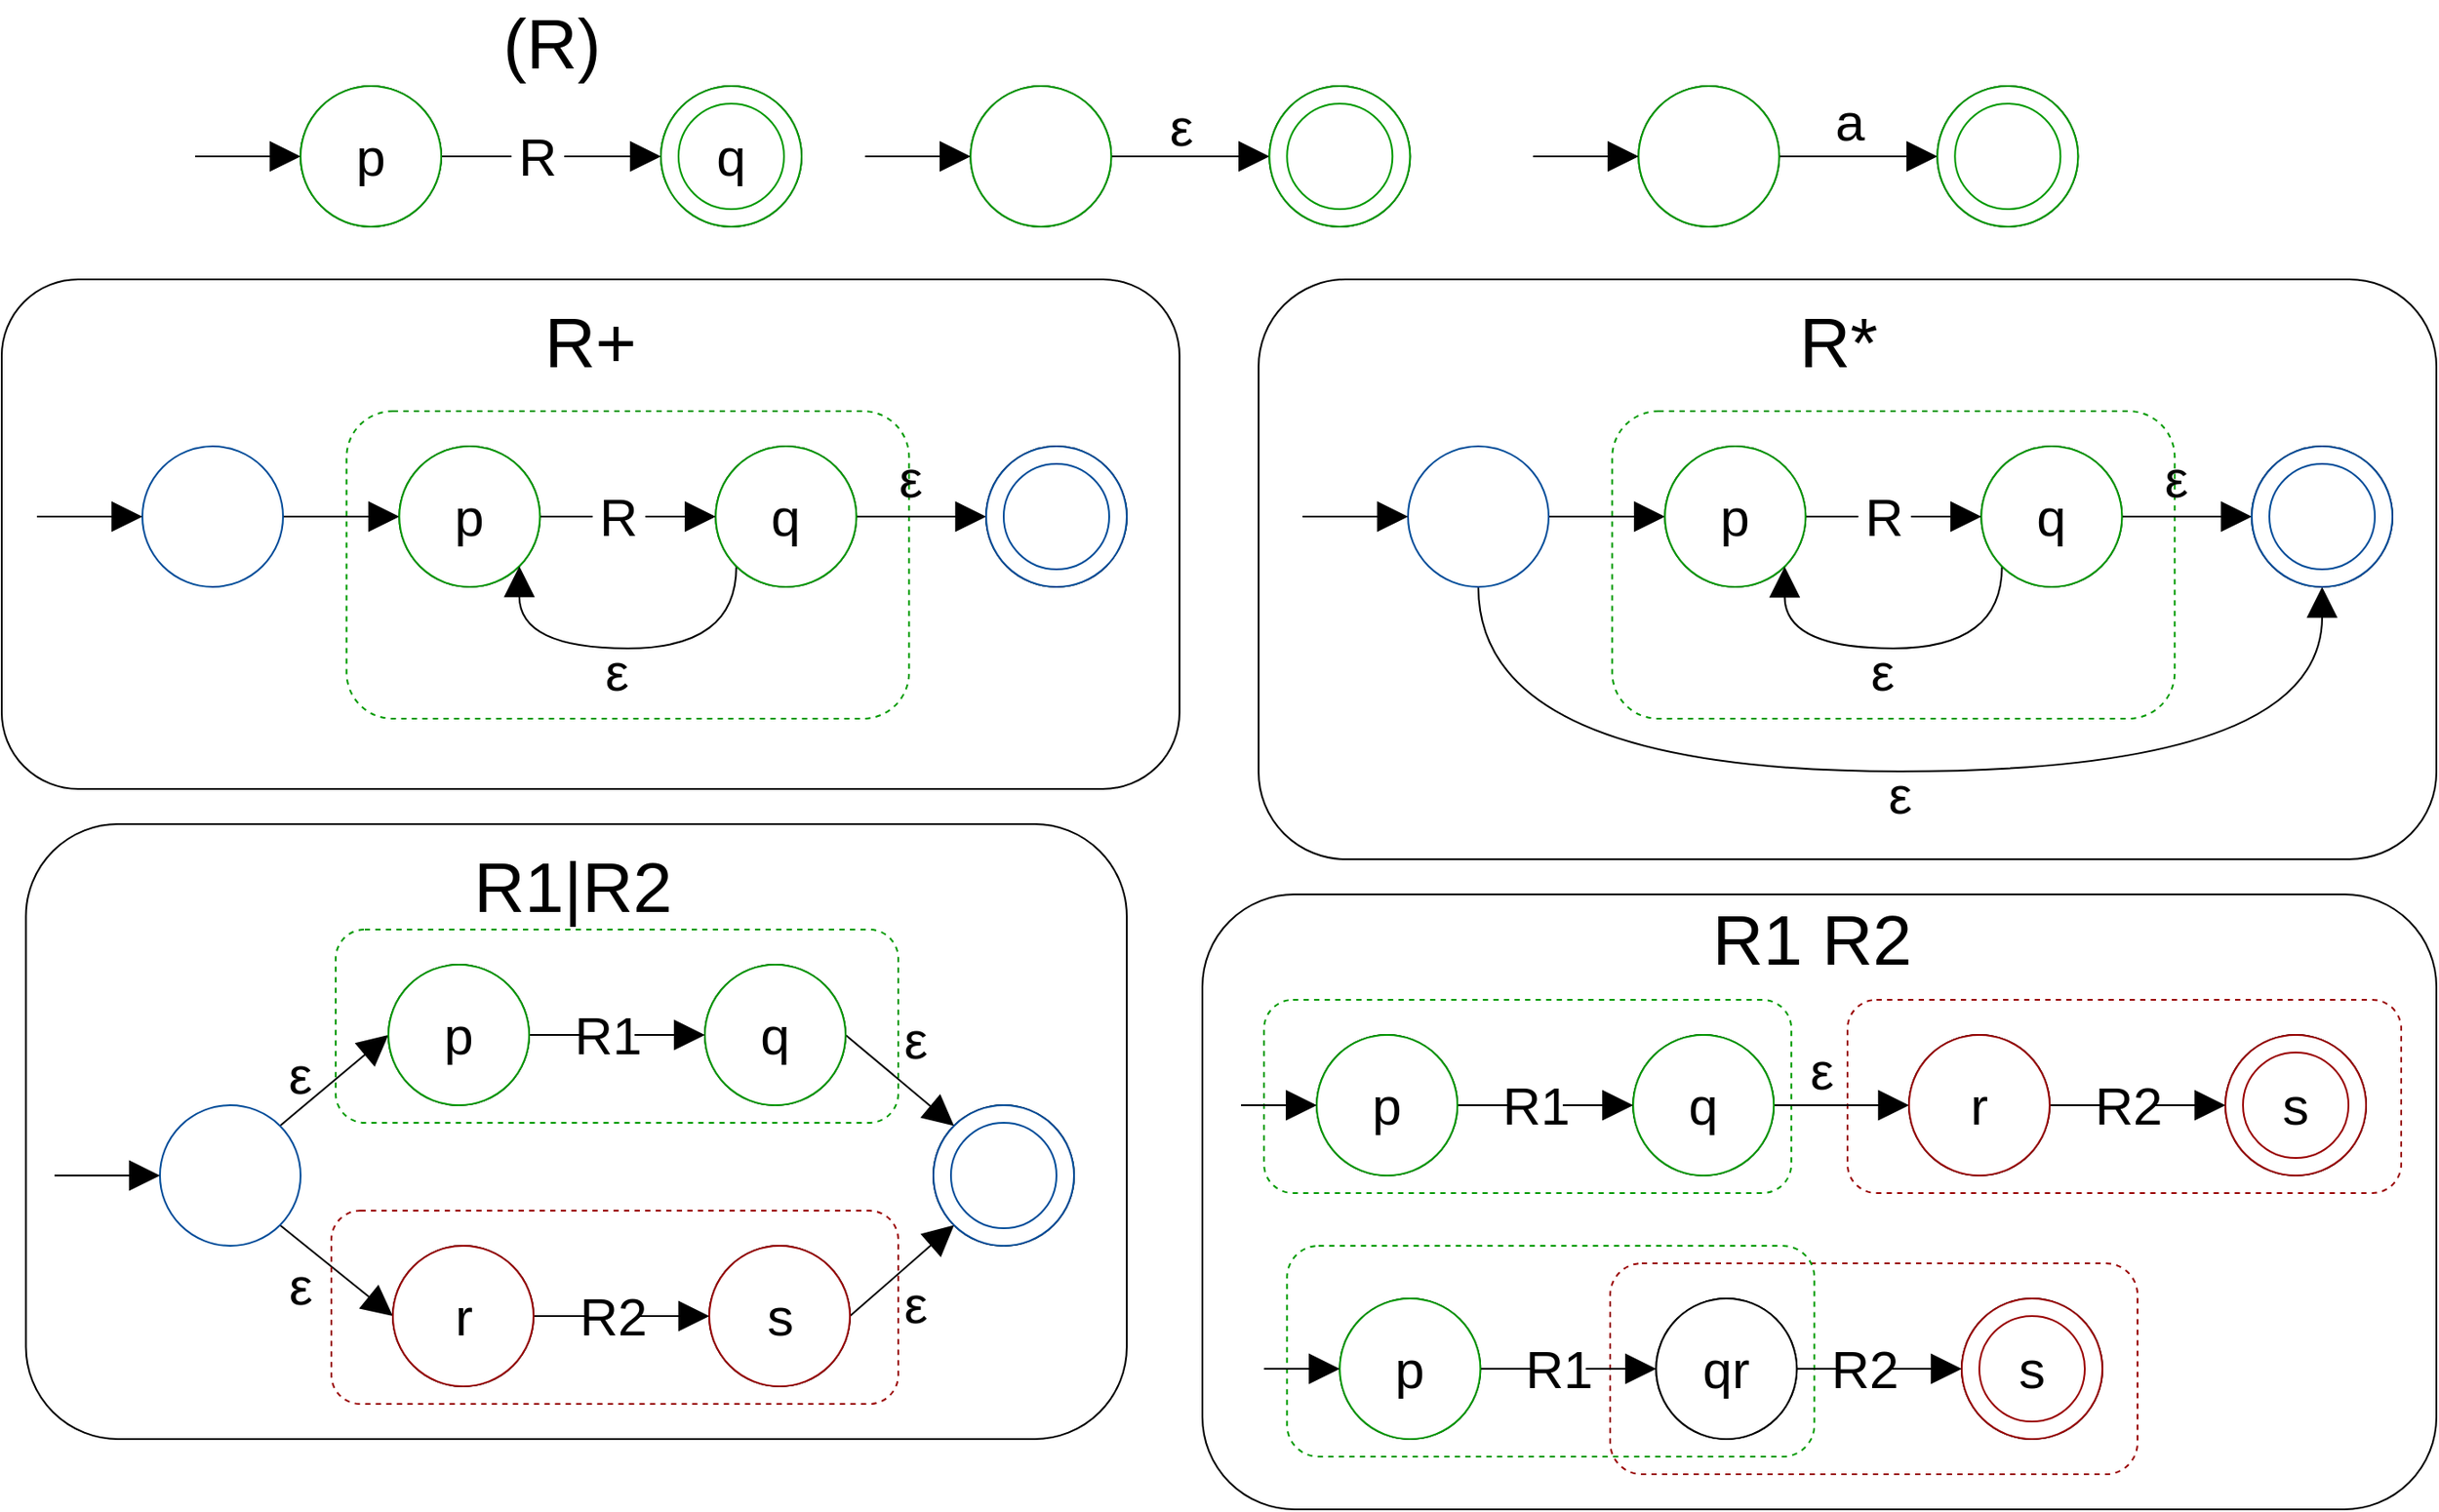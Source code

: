 <mxfile>
    <diagram id="2CCk5WjFBmDd6t9YELO-" name="Page-1">
        <mxGraphModel dx="1806" dy="2021" grid="1" gridSize="10" guides="1" tooltips="1" connect="1" arrows="1" fold="1" page="1" pageScale="1" pageWidth="850" pageHeight="1100" math="0" shadow="0">
            <root>
                <mxCell id="0"/>
                <mxCell id="1" parent="0"/>
                <mxCell id="209" value="" style="rounded=1;whiteSpace=wrap;html=1;fontSize=40;fontColor=default;strokeColor=#000000;fillColor=none;" vertex="1" parent="1">
                    <mxGeometry x="713.03" y="530" width="701.97" height="350" as="geometry"/>
                </mxCell>
                <mxCell id="208" value="" style="rounded=1;whiteSpace=wrap;html=1;fontSize=40;fontColor=default;strokeColor=#000000;fillColor=none;" vertex="1" parent="1">
                    <mxGeometry x="43.75" y="490" width="626.25" height="350" as="geometry"/>
                </mxCell>
                <mxCell id="207" value="" style="rounded=1;whiteSpace=wrap;html=1;fontSize=40;fontColor=default;strokeColor=#000000;fillColor=none;" vertex="1" parent="1">
                    <mxGeometry x="745" y="180" width="670" height="330" as="geometry"/>
                </mxCell>
                <mxCell id="206" value="" style="rounded=1;whiteSpace=wrap;html=1;fontSize=40;fontColor=default;strokeColor=#000000;fillColor=none;" vertex="1" parent="1">
                    <mxGeometry x="30" y="180" width="670" height="290" as="geometry"/>
                </mxCell>
                <mxCell id="116" value="" style="rounded=1;whiteSpace=wrap;html=1;fontSize=30;fontColor=default;fillColor=none;dashed=1;strokeColor=#009900;" vertex="1" parent="1">
                    <mxGeometry x="220" y="550" width="320" height="110" as="geometry"/>
                </mxCell>
                <mxCell id="81" value="" style="rounded=1;whiteSpace=wrap;html=1;fontSize=30;fontColor=default;fillColor=none;dashed=1;strokeColor=#990000;" vertex="1" parent="1">
                    <mxGeometry x="1080" y="590" width="315" height="110" as="geometry"/>
                </mxCell>
                <mxCell id="71" value="" style="rounded=1;whiteSpace=wrap;html=1;fontSize=30;fontColor=default;fillColor=none;dashed=1;strokeColor=#009900;" vertex="1" parent="1">
                    <mxGeometry x="748.08" y="590" width="300" height="110" as="geometry"/>
                </mxCell>
                <mxCell id="2" value="1" style="ellipse;whiteSpace=wrap;html=1;aspect=fixed;fontSize=30;" vertex="1" parent="1">
                    <mxGeometry x="961.16" y="70" width="80" height="80" as="geometry"/>
                </mxCell>
                <mxCell id="3" value="2" style="ellipse;whiteSpace=wrap;html=1;aspect=fixed;fontSize=30;" vertex="1" parent="1">
                    <mxGeometry x="1131.16" y="70" width="80" height="80" as="geometry"/>
                </mxCell>
                <mxCell id="4" value="2" style="ellipse;whiteSpace=wrap;html=1;aspect=fixed;fontSize=30;" vertex="1" parent="1">
                    <mxGeometry x="1141.16" y="80" width="60" height="60" as="geometry"/>
                </mxCell>
                <mxCell id="9" value="a" style="edgeStyle=none;html=1;exitX=1;exitY=0.5;exitDx=0;exitDy=0;entryX=0;entryY=0.5;entryDx=0;entryDy=0;endSize=15;endArrow=block;endFill=1;fontSize=30;" edge="1" parent="1" source="6" target="7">
                    <mxGeometry x="-0.111" y="20" relative="1" as="geometry">
                        <mxPoint as="offset"/>
                    </mxGeometry>
                </mxCell>
                <mxCell id="6" value="" style="ellipse;whiteSpace=wrap;html=1;aspect=fixed;fontSize=30;strokeColor=#009900;" vertex="1" parent="1">
                    <mxGeometry x="961.16" y="70" width="80" height="80" as="geometry"/>
                </mxCell>
                <mxCell id="7" value="2" style="ellipse;whiteSpace=wrap;html=1;aspect=fixed;fontSize=30;strokeColor=#009900;" vertex="1" parent="1">
                    <mxGeometry x="1131.16" y="70" width="80" height="80" as="geometry"/>
                </mxCell>
                <mxCell id="8" value="" style="ellipse;whiteSpace=wrap;html=1;aspect=fixed;fontSize=30;strokeColor=#009900;" vertex="1" parent="1">
                    <mxGeometry x="1141.16" y="80" width="60" height="60" as="geometry"/>
                </mxCell>
                <mxCell id="10" style="edgeStyle=none;html=1;entryX=0;entryY=0.5;entryDx=0;entryDy=0;endSize=15;endArrow=block;endFill=1;" edge="1" parent="1" target="6">
                    <mxGeometry relative="1" as="geometry">
                        <mxPoint x="901.16" y="110" as="sourcePoint"/>
                        <mxPoint x="941.16" y="109.71" as="targetPoint"/>
                    </mxGeometry>
                </mxCell>
                <mxCell id="20" value="1" style="ellipse;whiteSpace=wrap;html=1;aspect=fixed;fontSize=30;" vertex="1" parent="1">
                    <mxGeometry x="581.16" y="70" width="80" height="80" as="geometry"/>
                </mxCell>
                <mxCell id="21" value="2" style="ellipse;whiteSpace=wrap;html=1;aspect=fixed;fontSize=30;" vertex="1" parent="1">
                    <mxGeometry x="751.16" y="70" width="80" height="80" as="geometry"/>
                </mxCell>
                <mxCell id="22" value="2" style="ellipse;whiteSpace=wrap;html=1;aspect=fixed;fontSize=30;" vertex="1" parent="1">
                    <mxGeometry x="761.16" y="80" width="60" height="60" as="geometry"/>
                </mxCell>
                <mxCell id="23" value="ε" style="edgeStyle=none;exitX=1;exitY=0.5;exitDx=0;exitDy=0;entryX=0;entryY=0.5;entryDx=0;entryDy=0;endSize=15;endArrow=block;endFill=1;fontSize=30;labelBackgroundColor=none;fontColor=default;strokeColor=default;" edge="1" parent="1" source="24" target="25">
                    <mxGeometry x="-0.111" y="20" relative="1" as="geometry">
                        <mxPoint as="offset"/>
                    </mxGeometry>
                </mxCell>
                <mxCell id="24" value="" style="ellipse;whiteSpace=wrap;html=1;aspect=fixed;fontSize=30;strokeColor=#009900;" vertex="1" parent="1">
                    <mxGeometry x="581.16" y="70" width="80" height="80" as="geometry"/>
                </mxCell>
                <mxCell id="25" value="2" style="ellipse;whiteSpace=wrap;html=1;aspect=fixed;fontSize=30;strokeColor=#009900;" vertex="1" parent="1">
                    <mxGeometry x="751.16" y="70" width="80" height="80" as="geometry"/>
                </mxCell>
                <mxCell id="26" value="" style="ellipse;whiteSpace=wrap;html=1;aspect=fixed;fontSize=30;strokeColor=#009900;" vertex="1" parent="1">
                    <mxGeometry x="761.16" y="80" width="60" height="60" as="geometry"/>
                </mxCell>
                <mxCell id="27" style="edgeStyle=none;html=1;entryX=0;entryY=0.5;entryDx=0;entryDy=0;endSize=15;endArrow=block;endFill=1;" edge="1" parent="1" target="24">
                    <mxGeometry relative="1" as="geometry">
                        <mxPoint x="521.16" y="110" as="sourcePoint"/>
                        <mxPoint x="561.16" y="109.71" as="targetPoint"/>
                    </mxGeometry>
                </mxCell>
                <mxCell id="28" value="1" style="ellipse;whiteSpace=wrap;html=1;aspect=fixed;fontSize=30;" vertex="1" parent="1">
                    <mxGeometry x="200" y="70" width="80" height="80" as="geometry"/>
                </mxCell>
                <mxCell id="29" value="2" style="ellipse;whiteSpace=wrap;html=1;aspect=fixed;fontSize=30;" vertex="1" parent="1">
                    <mxGeometry x="405" y="70" width="80" height="80" as="geometry"/>
                </mxCell>
                <mxCell id="30" value="2" style="ellipse;whiteSpace=wrap;html=1;aspect=fixed;fontSize=30;" vertex="1" parent="1">
                    <mxGeometry x="415" y="80" width="60" height="60" as="geometry"/>
                </mxCell>
                <mxCell id="37" style="edgeStyle=none;html=0;exitX=1;exitY=0.5;exitDx=0;exitDy=0;entryX=0;entryY=0.5;entryDx=0;entryDy=0;labelBackgroundColor=none;fontSize=30;fontColor=default;endArrow=none;endFill=0;endSize=15;strokeColor=default;" edge="1" parent="1" source="32" target="36">
                    <mxGeometry relative="1" as="geometry"/>
                </mxCell>
                <mxCell id="32" value="p" style="ellipse;whiteSpace=wrap;html=1;aspect=fixed;fontSize=30;strokeColor=#009900;" vertex="1" parent="1">
                    <mxGeometry x="200" y="70" width="80" height="80" as="geometry"/>
                </mxCell>
                <mxCell id="33" value="2" style="ellipse;whiteSpace=wrap;html=1;aspect=fixed;fontSize=30;strokeColor=#009900;" vertex="1" parent="1">
                    <mxGeometry x="405" y="70" width="80" height="80" as="geometry"/>
                </mxCell>
                <mxCell id="34" value="q" style="ellipse;whiteSpace=wrap;html=1;aspect=fixed;fontSize=30;strokeColor=#009900;" vertex="1" parent="1">
                    <mxGeometry x="415" y="80" width="60" height="60" as="geometry"/>
                </mxCell>
                <mxCell id="35" style="edgeStyle=none;html=1;entryX=0;entryY=0.5;entryDx=0;entryDy=0;endSize=15;endArrow=block;endFill=1;" edge="1" parent="1" target="32">
                    <mxGeometry relative="1" as="geometry">
                        <mxPoint x="140.0" y="110" as="sourcePoint"/>
                        <mxPoint x="180" y="109.71" as="targetPoint"/>
                    </mxGeometry>
                </mxCell>
                <mxCell id="38" style="edgeStyle=none;html=0;exitX=1;exitY=0.5;exitDx=0;exitDy=0;entryX=0;entryY=0.5;entryDx=0;entryDy=0;labelBackgroundColor=none;fontSize=30;fontColor=default;endArrow=block;endFill=1;endSize=15;strokeColor=default;" edge="1" parent="1" source="36" target="33">
                    <mxGeometry relative="1" as="geometry"/>
                </mxCell>
                <mxCell id="36" value="R" style="text;html=1;strokeColor=none;fillColor=none;align=center;verticalAlign=middle;whiteSpace=wrap;rounded=0;fontSize=30;fontColor=default;" vertex="1" parent="1">
                    <mxGeometry x="320" y="95" width="30" height="30" as="geometry"/>
                </mxCell>
                <mxCell id="61" value="1" style="ellipse;whiteSpace=wrap;html=1;aspect=fixed;fontSize=30;" vertex="1" parent="1">
                    <mxGeometry x="778.08" y="610" width="80" height="80" as="geometry"/>
                </mxCell>
                <mxCell id="62" value="2" style="ellipse;whiteSpace=wrap;html=1;aspect=fixed;fontSize=30;" vertex="1" parent="1">
                    <mxGeometry x="958.08" y="610" width="80" height="80" as="geometry"/>
                </mxCell>
                <mxCell id="63" value="2" style="ellipse;whiteSpace=wrap;html=1;aspect=fixed;fontSize=30;" vertex="1" parent="1">
                    <mxGeometry x="968.08" y="620" width="60" height="60" as="geometry"/>
                </mxCell>
                <mxCell id="64" style="edgeStyle=none;html=0;exitX=1;exitY=0.5;exitDx=0;exitDy=0;entryX=0;entryY=0.5;entryDx=0;entryDy=0;labelBackgroundColor=none;fontSize=30;fontColor=default;endArrow=none;endFill=0;endSize=15;strokeColor=default;" edge="1" parent="1" source="65" target="70">
                    <mxGeometry relative="1" as="geometry"/>
                </mxCell>
                <mxCell id="65" value="p" style="ellipse;whiteSpace=wrap;html=1;aspect=fixed;fontSize=30;strokeColor=#009900;" vertex="1" parent="1">
                    <mxGeometry x="778.08" y="610" width="80" height="80" as="geometry"/>
                </mxCell>
                <mxCell id="82" style="edgeStyle=none;html=0;exitX=1;exitY=0.5;exitDx=0;exitDy=0;entryX=0;entryY=0.5;entryDx=0;entryDy=0;labelBackgroundColor=none;fontSize=30;fontColor=default;endArrow=block;endFill=1;endSize=15;strokeColor=default;" edge="1" parent="1" source="66" target="76">
                    <mxGeometry relative="1" as="geometry"/>
                </mxCell>
                <mxCell id="83" value="ε" style="edgeLabel;html=1;align=center;verticalAlign=middle;resizable=0;points=[];fontSize=30;fontColor=default;" vertex="1" connectable="0" parent="82">
                    <mxGeometry x="-0.431" y="-2" relative="1" as="geometry">
                        <mxPoint x="5" y="-22" as="offset"/>
                    </mxGeometry>
                </mxCell>
                <mxCell id="66" value="q" style="ellipse;whiteSpace=wrap;html=1;aspect=fixed;fontSize=30;strokeColor=#009900;" vertex="1" parent="1">
                    <mxGeometry x="958.08" y="610" width="80" height="80" as="geometry"/>
                </mxCell>
                <mxCell id="68" style="edgeStyle=none;html=1;entryX=0;entryY=0.5;entryDx=0;entryDy=0;endSize=15;endArrow=block;endFill=1;" edge="1" parent="1" target="65">
                    <mxGeometry relative="1" as="geometry">
                        <mxPoint x="735.0" y="650" as="sourcePoint"/>
                        <mxPoint x="775" y="649.71" as="targetPoint"/>
                    </mxGeometry>
                </mxCell>
                <mxCell id="69" style="edgeStyle=none;html=0;exitX=1;exitY=0.5;exitDx=0;exitDy=0;entryX=0;entryY=0.5;entryDx=0;entryDy=0;labelBackgroundColor=none;fontSize=30;fontColor=default;endArrow=block;endFill=1;endSize=15;strokeColor=default;" edge="1" parent="1" source="70" target="66">
                    <mxGeometry relative="1" as="geometry"/>
                </mxCell>
                <mxCell id="70" value="R1" style="text;html=1;strokeColor=none;fillColor=none;align=center;verticalAlign=middle;whiteSpace=wrap;rounded=0;fontSize=30;fontColor=default;" vertex="1" parent="1">
                    <mxGeometry x="888.08" y="635" width="30" height="30" as="geometry"/>
                </mxCell>
                <mxCell id="72" value="1" style="ellipse;whiteSpace=wrap;html=1;aspect=fixed;fontSize=30;" vertex="1" parent="1">
                    <mxGeometry x="1115" y="610" width="80" height="80" as="geometry"/>
                </mxCell>
                <mxCell id="73" value="2" style="ellipse;whiteSpace=wrap;html=1;aspect=fixed;fontSize=30;" vertex="1" parent="1">
                    <mxGeometry x="1295" y="610" width="80" height="80" as="geometry"/>
                </mxCell>
                <mxCell id="74" value="2" style="ellipse;whiteSpace=wrap;html=1;aspect=fixed;fontSize=30;" vertex="1" parent="1">
                    <mxGeometry x="1305" y="620" width="60" height="60" as="geometry"/>
                </mxCell>
                <mxCell id="75" style="edgeStyle=none;html=0;exitX=1;exitY=0.5;exitDx=0;exitDy=0;entryX=0;entryY=0.5;entryDx=0;entryDy=0;labelBackgroundColor=none;fontSize=30;fontColor=default;endArrow=none;endFill=0;endSize=15;strokeColor=default;" edge="1" parent="1" source="76" target="80">
                    <mxGeometry relative="1" as="geometry"/>
                </mxCell>
                <mxCell id="76" value="r" style="ellipse;whiteSpace=wrap;html=1;aspect=fixed;fontSize=30;strokeColor=#990000;" vertex="1" parent="1">
                    <mxGeometry x="1115" y="610" width="80" height="80" as="geometry"/>
                </mxCell>
                <mxCell id="77" value="2" style="ellipse;whiteSpace=wrap;html=1;aspect=fixed;fontSize=30;strokeColor=#990000;" vertex="1" parent="1">
                    <mxGeometry x="1295" y="610" width="80" height="80" as="geometry"/>
                </mxCell>
                <mxCell id="78" value="s" style="ellipse;whiteSpace=wrap;html=1;aspect=fixed;fontSize=30;strokeColor=#990000;" vertex="1" parent="1">
                    <mxGeometry x="1305" y="620" width="60" height="60" as="geometry"/>
                </mxCell>
                <mxCell id="79" style="edgeStyle=none;html=0;exitX=1;exitY=0.5;exitDx=0;exitDy=0;entryX=0;entryY=0.5;entryDx=0;entryDy=0;labelBackgroundColor=none;fontSize=30;fontColor=default;endArrow=block;endFill=1;endSize=15;strokeColor=default;" edge="1" parent="1" source="80" target="77">
                    <mxGeometry relative="1" as="geometry"/>
                </mxCell>
                <mxCell id="80" value="R2" style="text;html=1;strokeColor=none;fillColor=none;align=center;verticalAlign=middle;whiteSpace=wrap;rounded=0;fontSize=30;fontColor=default;" vertex="1" parent="1">
                    <mxGeometry x="1225" y="635" width="30" height="30" as="geometry"/>
                </mxCell>
                <mxCell id="84" value="" style="rounded=1;whiteSpace=wrap;html=1;fontSize=30;fontColor=default;fillColor=none;dashed=1;strokeColor=#990000;" vertex="1" parent="1">
                    <mxGeometry x="945" y="740" width="300" height="120" as="geometry"/>
                </mxCell>
                <mxCell id="85" value="" style="rounded=1;whiteSpace=wrap;html=1;fontSize=30;fontColor=default;fillColor=none;dashed=1;strokeColor=#009900;" vertex="1" parent="1">
                    <mxGeometry x="761.16" y="730" width="300" height="120" as="geometry"/>
                </mxCell>
                <mxCell id="86" value="1" style="ellipse;whiteSpace=wrap;html=1;aspect=fixed;fontSize=30;" vertex="1" parent="1">
                    <mxGeometry x="791.16" y="760" width="80" height="80" as="geometry"/>
                </mxCell>
                <mxCell id="87" value="2" style="ellipse;whiteSpace=wrap;html=1;aspect=fixed;fontSize=30;" vertex="1" parent="1">
                    <mxGeometry x="971.16" y="760" width="80" height="80" as="geometry"/>
                </mxCell>
                <mxCell id="88" value="2" style="ellipse;whiteSpace=wrap;html=1;aspect=fixed;fontSize=30;" vertex="1" parent="1">
                    <mxGeometry x="981.16" y="770" width="60" height="60" as="geometry"/>
                </mxCell>
                <mxCell id="89" style="edgeStyle=none;html=0;exitX=1;exitY=0.5;exitDx=0;exitDy=0;entryX=0;entryY=0.5;entryDx=0;entryDy=0;labelBackgroundColor=none;fontSize=30;fontColor=default;endArrow=none;endFill=0;endSize=15;strokeColor=default;" edge="1" parent="1" source="90" target="96">
                    <mxGeometry relative="1" as="geometry"/>
                </mxCell>
                <mxCell id="90" value="p" style="ellipse;whiteSpace=wrap;html=1;aspect=fixed;fontSize=30;strokeColor=#009900;" vertex="1" parent="1">
                    <mxGeometry x="791.16" y="760" width="80" height="80" as="geometry"/>
                </mxCell>
                <mxCell id="93" value="qr" style="ellipse;whiteSpace=wrap;html=1;aspect=fixed;fontSize=30;strokeColor=#000000;" vertex="1" parent="1">
                    <mxGeometry x="971.16" y="760" width="80" height="80" as="geometry"/>
                </mxCell>
                <mxCell id="94" style="edgeStyle=none;html=1;entryX=0;entryY=0.5;entryDx=0;entryDy=0;endSize=15;endArrow=block;endFill=1;" edge="1" parent="1" target="90">
                    <mxGeometry relative="1" as="geometry">
                        <mxPoint x="748.08" y="800" as="sourcePoint"/>
                        <mxPoint x="788.08" y="799.71" as="targetPoint"/>
                    </mxGeometry>
                </mxCell>
                <mxCell id="95" style="edgeStyle=none;html=0;exitX=1;exitY=0.5;exitDx=0;exitDy=0;entryX=0;entryY=0.5;entryDx=0;entryDy=0;labelBackgroundColor=none;fontSize=30;fontColor=default;endArrow=block;endFill=1;endSize=15;strokeColor=default;" edge="1" parent="1" source="96" target="93">
                    <mxGeometry relative="1" as="geometry"/>
                </mxCell>
                <mxCell id="96" value="R1" style="text;html=1;strokeColor=none;fillColor=none;align=center;verticalAlign=middle;whiteSpace=wrap;rounded=0;fontSize=30;fontColor=default;" vertex="1" parent="1">
                    <mxGeometry x="901.16" y="785" width="30" height="30" as="geometry"/>
                </mxCell>
                <mxCell id="98" value="2" style="ellipse;whiteSpace=wrap;html=1;aspect=fixed;fontSize=30;" vertex="1" parent="1">
                    <mxGeometry x="1145" y="760" width="80" height="80" as="geometry"/>
                </mxCell>
                <mxCell id="99" value="2" style="ellipse;whiteSpace=wrap;html=1;aspect=fixed;fontSize=30;" vertex="1" parent="1">
                    <mxGeometry x="1155" y="770" width="60" height="60" as="geometry"/>
                </mxCell>
                <mxCell id="100" style="edgeStyle=none;html=0;exitX=1;exitY=0.5;exitDx=0;exitDy=0;entryX=0;entryY=0.5;entryDx=0;entryDy=0;labelBackgroundColor=none;fontSize=30;fontColor=default;endArrow=none;endFill=0;endSize=15;strokeColor=default;" edge="1" parent="1" source="93" target="105">
                    <mxGeometry relative="1" as="geometry">
                        <mxPoint x="1208.08" y="800" as="sourcePoint"/>
                    </mxGeometry>
                </mxCell>
                <mxCell id="102" value="2" style="ellipse;whiteSpace=wrap;html=1;aspect=fixed;fontSize=30;strokeColor=#990000;" vertex="1" parent="1">
                    <mxGeometry x="1145" y="760" width="80" height="80" as="geometry"/>
                </mxCell>
                <mxCell id="103" value="s" style="ellipse;whiteSpace=wrap;html=1;aspect=fixed;fontSize=30;strokeColor=#990000;" vertex="1" parent="1">
                    <mxGeometry x="1155" y="770" width="60" height="60" as="geometry"/>
                </mxCell>
                <mxCell id="104" style="edgeStyle=none;html=0;exitX=1;exitY=0.5;exitDx=0;exitDy=0;entryX=0;entryY=0.5;entryDx=0;entryDy=0;labelBackgroundColor=none;fontSize=30;fontColor=default;endArrow=block;endFill=1;endSize=15;strokeColor=default;" edge="1" parent="1" source="105" target="102">
                    <mxGeometry relative="1" as="geometry"/>
                </mxCell>
                <mxCell id="105" value="R2" style="text;html=1;strokeColor=none;fillColor=none;align=center;verticalAlign=middle;whiteSpace=wrap;rounded=0;fontSize=30;fontColor=default;" vertex="1" parent="1">
                    <mxGeometry x="1075" y="785" width="30" height="30" as="geometry"/>
                </mxCell>
                <mxCell id="133" value="ε" style="edgeStyle=none;html=0;exitX=1;exitY=0;exitDx=0;exitDy=0;entryX=0;entryY=0.5;entryDx=0;entryDy=0;labelBackgroundColor=none;fontSize=30;fontColor=default;endArrow=block;endFill=1;endSize=15;strokeColor=default;" edge="1" parent="1" source="106" target="111">
                    <mxGeometry x="-0.271" y="17" relative="1" as="geometry">
                        <mxPoint as="offset"/>
                    </mxGeometry>
                </mxCell>
                <mxCell id="134" value="ε" style="edgeStyle=none;html=0;exitX=1;exitY=1;exitDx=0;exitDy=0;entryX=0;entryY=0.5;entryDx=0;entryDy=0;labelBackgroundColor=none;fontSize=30;fontColor=default;endArrow=block;endFill=1;endSize=15;strokeColor=default;" edge="1" parent="1" source="106" target="122">
                    <mxGeometry x="-0.296" y="-17" relative="1" as="geometry">
                        <mxPoint as="offset"/>
                    </mxGeometry>
                </mxCell>
                <mxCell id="106" value="" style="ellipse;whiteSpace=wrap;html=1;aspect=fixed;fontSize=30;strokeColor=#004C99;" vertex="1" parent="1">
                    <mxGeometry x="120" y="650" width="80" height="80" as="geometry"/>
                </mxCell>
                <mxCell id="107" value="1" style="ellipse;whiteSpace=wrap;html=1;aspect=fixed;fontSize=30;" vertex="1" parent="1">
                    <mxGeometry x="250" y="570" width="80" height="80" as="geometry"/>
                </mxCell>
                <mxCell id="108" value="2" style="ellipse;whiteSpace=wrap;html=1;aspect=fixed;fontSize=30;" vertex="1" parent="1">
                    <mxGeometry x="430" y="570" width="80" height="80" as="geometry"/>
                </mxCell>
                <mxCell id="109" value="2" style="ellipse;whiteSpace=wrap;html=1;aspect=fixed;fontSize=30;" vertex="1" parent="1">
                    <mxGeometry x="440" y="580" width="60" height="60" as="geometry"/>
                </mxCell>
                <mxCell id="110" style="edgeStyle=none;html=0;exitX=1;exitY=0.5;exitDx=0;exitDy=0;entryX=0;entryY=0.5;entryDx=0;entryDy=0;labelBackgroundColor=none;fontSize=30;fontColor=default;endArrow=none;endFill=0;endSize=15;strokeColor=default;" edge="1" parent="1" source="111" target="115">
                    <mxGeometry relative="1" as="geometry"/>
                </mxCell>
                <mxCell id="111" value="p" style="ellipse;whiteSpace=wrap;html=1;aspect=fixed;fontSize=30;strokeColor=#009900;" vertex="1" parent="1">
                    <mxGeometry x="250" y="570" width="80" height="80" as="geometry"/>
                </mxCell>
                <mxCell id="136" value="ε" style="edgeStyle=none;html=0;exitX=1;exitY=0.5;exitDx=0;exitDy=0;entryX=0;entryY=0;entryDx=0;entryDy=0;labelBackgroundColor=none;fontSize=30;fontColor=default;endArrow=block;endFill=1;endSize=15;strokeColor=default;" edge="1" parent="1" source="112" target="130">
                    <mxGeometry x="-0.238" y="26" relative="1" as="geometry">
                        <mxPoint as="offset"/>
                    </mxGeometry>
                </mxCell>
                <mxCell id="112" value="q" style="ellipse;whiteSpace=wrap;html=1;aspect=fixed;fontSize=30;strokeColor=#009900;" vertex="1" parent="1">
                    <mxGeometry x="430" y="570" width="80" height="80" as="geometry"/>
                </mxCell>
                <mxCell id="114" style="edgeStyle=none;html=0;exitX=1;exitY=0.5;exitDx=0;exitDy=0;entryX=0;entryY=0.5;entryDx=0;entryDy=0;labelBackgroundColor=none;fontSize=30;fontColor=default;endArrow=block;endFill=1;endSize=15;strokeColor=default;" edge="1" parent="1" source="115" target="112">
                    <mxGeometry relative="1" as="geometry"/>
                </mxCell>
                <mxCell id="115" value="R1" style="text;html=1;strokeColor=none;fillColor=none;align=center;verticalAlign=middle;whiteSpace=wrap;rounded=0;fontSize=30;fontColor=default;" vertex="1" parent="1">
                    <mxGeometry x="360" y="595" width="30" height="30" as="geometry"/>
                </mxCell>
                <mxCell id="117" value="" style="rounded=1;whiteSpace=wrap;html=1;fontSize=30;fontColor=default;fillColor=none;dashed=1;strokeColor=#990000;" vertex="1" parent="1">
                    <mxGeometry x="217.5" y="710" width="322.5" height="110" as="geometry"/>
                </mxCell>
                <mxCell id="118" value="1" style="ellipse;whiteSpace=wrap;html=1;aspect=fixed;fontSize=30;" vertex="1" parent="1">
                    <mxGeometry x="252.5" y="730" width="80" height="80" as="geometry"/>
                </mxCell>
                <mxCell id="119" value="2" style="ellipse;whiteSpace=wrap;html=1;aspect=fixed;fontSize=30;" vertex="1" parent="1">
                    <mxGeometry x="432.5" y="730" width="80" height="80" as="geometry"/>
                </mxCell>
                <mxCell id="120" value="2" style="ellipse;whiteSpace=wrap;html=1;aspect=fixed;fontSize=30;" vertex="1" parent="1">
                    <mxGeometry x="442.5" y="740" width="60" height="60" as="geometry"/>
                </mxCell>
                <mxCell id="121" style="edgeStyle=none;html=0;exitX=1;exitY=0.5;exitDx=0;exitDy=0;entryX=0;entryY=0.5;entryDx=0;entryDy=0;labelBackgroundColor=none;fontSize=30;fontColor=default;endArrow=none;endFill=0;endSize=15;strokeColor=default;" edge="1" parent="1" source="122" target="126">
                    <mxGeometry relative="1" as="geometry"/>
                </mxCell>
                <mxCell id="122" value="r" style="ellipse;whiteSpace=wrap;html=1;aspect=fixed;fontSize=30;strokeColor=#990000;" vertex="1" parent="1">
                    <mxGeometry x="252.5" y="730" width="80" height="80" as="geometry"/>
                </mxCell>
                <mxCell id="135" value="ε" style="edgeStyle=none;html=0;exitX=1;exitY=0.5;exitDx=0;exitDy=0;labelBackgroundColor=none;fontSize=30;fontColor=default;endArrow=block;endFill=1;endSize=15;strokeColor=default;entryX=0;entryY=1;entryDx=0;entryDy=0;" edge="1" parent="1" source="123" target="130">
                    <mxGeometry x="-0.114" y="-17" relative="1" as="geometry">
                        <mxPoint x="590" y="760" as="targetPoint"/>
                        <mxPoint as="offset"/>
                    </mxGeometry>
                </mxCell>
                <mxCell id="123" value="s" style="ellipse;whiteSpace=wrap;html=1;aspect=fixed;fontSize=30;strokeColor=#990000;" vertex="1" parent="1">
                    <mxGeometry x="432.5" y="730" width="80" height="80" as="geometry"/>
                </mxCell>
                <mxCell id="125" style="edgeStyle=none;html=0;exitX=1;exitY=0.5;exitDx=0;exitDy=0;entryX=0;entryY=0.5;entryDx=0;entryDy=0;labelBackgroundColor=none;fontSize=30;fontColor=default;endArrow=block;endFill=1;endSize=15;strokeColor=default;" edge="1" parent="1" source="126" target="123">
                    <mxGeometry relative="1" as="geometry"/>
                </mxCell>
                <mxCell id="126" value="R2" style="text;html=1;strokeColor=none;fillColor=none;align=center;verticalAlign=middle;whiteSpace=wrap;rounded=0;fontSize=30;fontColor=default;" vertex="1" parent="1">
                    <mxGeometry x="362.5" y="755" width="30" height="30" as="geometry"/>
                </mxCell>
                <mxCell id="128" value="2" style="ellipse;whiteSpace=wrap;html=1;aspect=fixed;fontSize=30;" vertex="1" parent="1">
                    <mxGeometry x="560" y="650" width="80" height="80" as="geometry"/>
                </mxCell>
                <mxCell id="129" value="2" style="ellipse;whiteSpace=wrap;html=1;aspect=fixed;fontSize=30;" vertex="1" parent="1">
                    <mxGeometry x="570" y="660" width="60" height="60" as="geometry"/>
                </mxCell>
                <mxCell id="130" value="2" style="ellipse;whiteSpace=wrap;html=1;aspect=fixed;fontSize=30;strokeColor=#004C99;" vertex="1" parent="1">
                    <mxGeometry x="560" y="650" width="80" height="80" as="geometry"/>
                </mxCell>
                <mxCell id="131" value="" style="ellipse;whiteSpace=wrap;html=1;aspect=fixed;fontSize=30;strokeColor=#004C99;" vertex="1" parent="1">
                    <mxGeometry x="570" y="660" width="60" height="60" as="geometry"/>
                </mxCell>
                <mxCell id="132" style="edgeStyle=none;html=1;endSize=15;endArrow=block;endFill=1;entryX=0;entryY=0.5;entryDx=0;entryDy=0;" edge="1" parent="1" target="106">
                    <mxGeometry relative="1" as="geometry">
                        <mxPoint x="60" y="690" as="sourcePoint"/>
                        <mxPoint x="70" y="730" as="targetPoint"/>
                    </mxGeometry>
                </mxCell>
                <mxCell id="137" value="" style="rounded=1;whiteSpace=wrap;html=1;fontSize=30;fontColor=default;fillColor=none;dashed=1;strokeColor=#009900;" vertex="1" parent="1">
                    <mxGeometry x="226.16" y="255" width="320" height="175" as="geometry"/>
                </mxCell>
                <mxCell id="138" style="edgeStyle=none;html=0;exitX=1;exitY=0.5;exitDx=0;exitDy=0;entryX=0;entryY=0.5;entryDx=0;entryDy=0;labelBackgroundColor=none;fontSize=30;fontColor=default;endArrow=block;endFill=1;endSize=15;strokeColor=default;" edge="1" parent="1" source="140" target="145">
                    <mxGeometry relative="1" as="geometry"/>
                </mxCell>
                <mxCell id="140" value="" style="ellipse;whiteSpace=wrap;html=1;aspect=fixed;fontSize=30;strokeColor=#004C99;" vertex="1" parent="1">
                    <mxGeometry x="110" y="275" width="80" height="80" as="geometry"/>
                </mxCell>
                <mxCell id="141" value="1" style="ellipse;whiteSpace=wrap;html=1;aspect=fixed;fontSize=30;" vertex="1" parent="1">
                    <mxGeometry x="256.16" y="275" width="80" height="80" as="geometry"/>
                </mxCell>
                <mxCell id="142" value="2" style="ellipse;whiteSpace=wrap;html=1;aspect=fixed;fontSize=30;" vertex="1" parent="1">
                    <mxGeometry x="436.16" y="275" width="80" height="80" as="geometry"/>
                </mxCell>
                <mxCell id="143" value="2" style="ellipse;whiteSpace=wrap;html=1;aspect=fixed;fontSize=30;" vertex="1" parent="1">
                    <mxGeometry x="446.16" y="285" width="60" height="60" as="geometry"/>
                </mxCell>
                <mxCell id="144" style="edgeStyle=none;html=0;exitX=1;exitY=0.5;exitDx=0;exitDy=0;entryX=0;entryY=0.5;entryDx=0;entryDy=0;labelBackgroundColor=none;fontSize=30;fontColor=default;endArrow=none;endFill=0;endSize=15;strokeColor=default;" edge="1" parent="1" source="145" target="149">
                    <mxGeometry relative="1" as="geometry"/>
                </mxCell>
                <mxCell id="145" value="p" style="ellipse;whiteSpace=wrap;html=1;aspect=fixed;fontSize=30;strokeColor=#009900;" vertex="1" parent="1">
                    <mxGeometry x="256.16" y="275" width="80" height="80" as="geometry"/>
                </mxCell>
                <mxCell id="146" value="ε" style="edgeStyle=none;html=0;exitX=1;exitY=0.5;exitDx=0;exitDy=0;entryX=0;entryY=0.5;entryDx=0;entryDy=0;labelBackgroundColor=none;fontSize=30;fontColor=default;endArrow=block;endFill=1;endSize=15;strokeColor=default;" edge="1" parent="1" source="147" target="162">
                    <mxGeometry x="-0.156" y="25" relative="1" as="geometry">
                        <mxPoint as="offset"/>
                    </mxGeometry>
                </mxCell>
                <mxCell id="165" value="ε" style="edgeStyle=orthogonalEdgeStyle;html=0;exitX=0;exitY=1;exitDx=0;exitDy=0;entryX=1;entryY=1;entryDx=0;entryDy=0;labelBackgroundColor=none;fontSize=30;fontColor=default;endArrow=block;endFill=1;endSize=15;strokeColor=default;curved=1;" edge="1" parent="1" source="147" target="145">
                    <mxGeometry x="0.057" y="10" relative="1" as="geometry">
                        <Array as="points">
                            <mxPoint x="448" y="390"/>
                            <mxPoint x="324" y="390"/>
                        </Array>
                        <mxPoint as="offset"/>
                    </mxGeometry>
                </mxCell>
                <mxCell id="147" value="q" style="ellipse;whiteSpace=wrap;html=1;aspect=fixed;fontSize=30;strokeColor=#009900;" vertex="1" parent="1">
                    <mxGeometry x="436.16" y="275" width="80" height="80" as="geometry"/>
                </mxCell>
                <mxCell id="148" style="edgeStyle=none;html=0;exitX=1;exitY=0.5;exitDx=0;exitDy=0;entryX=0;entryY=0.5;entryDx=0;entryDy=0;labelBackgroundColor=none;fontSize=30;fontColor=default;endArrow=block;endFill=1;endSize=15;strokeColor=default;" edge="1" parent="1" source="149" target="147">
                    <mxGeometry relative="1" as="geometry"/>
                </mxCell>
                <mxCell id="149" value="R" style="text;html=1;strokeColor=none;fillColor=none;align=center;verticalAlign=middle;whiteSpace=wrap;rounded=0;fontSize=30;fontColor=default;" vertex="1" parent="1">
                    <mxGeometry x="366.16" y="300" width="30" height="30" as="geometry"/>
                </mxCell>
                <mxCell id="160" value="2" style="ellipse;whiteSpace=wrap;html=1;aspect=fixed;fontSize=30;" vertex="1" parent="1">
                    <mxGeometry x="590.0" y="275" width="80" height="80" as="geometry"/>
                </mxCell>
                <mxCell id="161" value="2" style="ellipse;whiteSpace=wrap;html=1;aspect=fixed;fontSize=30;" vertex="1" parent="1">
                    <mxGeometry x="600.0" y="285" width="60" height="60" as="geometry"/>
                </mxCell>
                <mxCell id="162" value="2" style="ellipse;whiteSpace=wrap;html=1;aspect=fixed;fontSize=30;strokeColor=#004C99;" vertex="1" parent="1">
                    <mxGeometry x="590.0" y="275" width="80" height="80" as="geometry"/>
                </mxCell>
                <mxCell id="163" value="" style="ellipse;whiteSpace=wrap;html=1;aspect=fixed;fontSize=30;strokeColor=#004C99;" vertex="1" parent="1">
                    <mxGeometry x="600.0" y="285" width="60" height="60" as="geometry"/>
                </mxCell>
                <mxCell id="164" style="edgeStyle=none;html=1;endSize=15;endArrow=block;endFill=1;entryX=0;entryY=0.5;entryDx=0;entryDy=0;" edge="1" parent="1" target="140">
                    <mxGeometry relative="1" as="geometry">
                        <mxPoint x="50" y="315" as="sourcePoint"/>
                        <mxPoint x="40.0" y="350" as="targetPoint"/>
                    </mxGeometry>
                </mxCell>
                <mxCell id="169" value="" style="rounded=1;whiteSpace=wrap;html=1;fontSize=30;fontColor=default;fillColor=none;dashed=1;strokeColor=#009900;" vertex="1" parent="1">
                    <mxGeometry x="946.16" y="255" width="320" height="175" as="geometry"/>
                </mxCell>
                <mxCell id="170" style="edgeStyle=none;html=0;exitX=1;exitY=0.5;exitDx=0;exitDy=0;entryX=0;entryY=0.5;entryDx=0;entryDy=0;labelBackgroundColor=none;fontSize=30;fontColor=default;endArrow=block;endFill=1;endSize=15;strokeColor=default;" edge="1" parent="1" source="171" target="176">
                    <mxGeometry relative="1" as="geometry"/>
                </mxCell>
                <mxCell id="187" value="ε" style="edgeStyle=orthogonalEdgeStyle;curved=1;html=0;exitX=0.5;exitY=1;exitDx=0;exitDy=0;entryX=0.5;entryY=1;entryDx=0;entryDy=0;labelBackgroundColor=none;fontSize=30;fontColor=default;endArrow=block;endFill=1;endSize=15;strokeColor=default;" edge="1" parent="1" source="171" target="184">
                    <mxGeometry y="-10" relative="1" as="geometry">
                        <Array as="points">
                            <mxPoint x="870" y="460"/>
                            <mxPoint x="1350" y="460"/>
                        </Array>
                        <mxPoint as="offset"/>
                    </mxGeometry>
                </mxCell>
                <mxCell id="171" value="" style="ellipse;whiteSpace=wrap;html=1;aspect=fixed;fontSize=30;strokeColor=#004C99;" vertex="1" parent="1">
                    <mxGeometry x="830" y="275" width="80" height="80" as="geometry"/>
                </mxCell>
                <mxCell id="172" value="1" style="ellipse;whiteSpace=wrap;html=1;aspect=fixed;fontSize=30;" vertex="1" parent="1">
                    <mxGeometry x="976.16" y="275" width="80" height="80" as="geometry"/>
                </mxCell>
                <mxCell id="173" value="2" style="ellipse;whiteSpace=wrap;html=1;aspect=fixed;fontSize=30;" vertex="1" parent="1">
                    <mxGeometry x="1156.16" y="275" width="80" height="80" as="geometry"/>
                </mxCell>
                <mxCell id="174" value="2" style="ellipse;whiteSpace=wrap;html=1;aspect=fixed;fontSize=30;" vertex="1" parent="1">
                    <mxGeometry x="1166.16" y="285" width="60" height="60" as="geometry"/>
                </mxCell>
                <mxCell id="175" style="edgeStyle=none;html=0;exitX=1;exitY=0.5;exitDx=0;exitDy=0;entryX=0;entryY=0.5;entryDx=0;entryDy=0;labelBackgroundColor=none;fontSize=30;fontColor=default;endArrow=none;endFill=0;endSize=15;strokeColor=default;" edge="1" parent="1" source="176" target="181">
                    <mxGeometry relative="1" as="geometry"/>
                </mxCell>
                <mxCell id="176" value="p" style="ellipse;whiteSpace=wrap;html=1;aspect=fixed;fontSize=30;strokeColor=#009900;" vertex="1" parent="1">
                    <mxGeometry x="976.16" y="275" width="80" height="80" as="geometry"/>
                </mxCell>
                <mxCell id="177" value="ε" style="edgeStyle=none;html=0;exitX=1;exitY=0.5;exitDx=0;exitDy=0;entryX=0;entryY=0.5;entryDx=0;entryDy=0;labelBackgroundColor=none;fontSize=30;fontColor=default;endArrow=block;endFill=1;endSize=15;strokeColor=default;" edge="1" parent="1" source="179" target="184">
                    <mxGeometry x="-0.156" y="25" relative="1" as="geometry">
                        <mxPoint as="offset"/>
                    </mxGeometry>
                </mxCell>
                <mxCell id="178" value="ε" style="edgeStyle=orthogonalEdgeStyle;html=0;exitX=0;exitY=1;exitDx=0;exitDy=0;entryX=1;entryY=1;entryDx=0;entryDy=0;labelBackgroundColor=none;fontSize=30;fontColor=default;endArrow=block;endFill=1;endSize=15;strokeColor=default;curved=1;" edge="1" parent="1" source="179" target="176">
                    <mxGeometry x="0.057" y="10" relative="1" as="geometry">
                        <Array as="points">
                            <mxPoint x="1168" y="390"/>
                            <mxPoint x="1044" y="390"/>
                        </Array>
                        <mxPoint as="offset"/>
                    </mxGeometry>
                </mxCell>
                <mxCell id="179" value="q" style="ellipse;whiteSpace=wrap;html=1;aspect=fixed;fontSize=30;strokeColor=#009900;" vertex="1" parent="1">
                    <mxGeometry x="1156.16" y="275" width="80" height="80" as="geometry"/>
                </mxCell>
                <mxCell id="180" style="edgeStyle=none;html=0;exitX=1;exitY=0.5;exitDx=0;exitDy=0;entryX=0;entryY=0.5;entryDx=0;entryDy=0;labelBackgroundColor=none;fontSize=30;fontColor=default;endArrow=block;endFill=1;endSize=15;strokeColor=default;" edge="1" parent="1" source="181" target="179">
                    <mxGeometry relative="1" as="geometry"/>
                </mxCell>
                <mxCell id="181" value="R" style="text;html=1;strokeColor=none;fillColor=none;align=center;verticalAlign=middle;whiteSpace=wrap;rounded=0;fontSize=30;fontColor=default;" vertex="1" parent="1">
                    <mxGeometry x="1086.16" y="300" width="30" height="30" as="geometry"/>
                </mxCell>
                <mxCell id="182" value="2" style="ellipse;whiteSpace=wrap;html=1;aspect=fixed;fontSize=30;" vertex="1" parent="1">
                    <mxGeometry x="1310" y="275" width="80" height="80" as="geometry"/>
                </mxCell>
                <mxCell id="183" value="2" style="ellipse;whiteSpace=wrap;html=1;aspect=fixed;fontSize=30;" vertex="1" parent="1">
                    <mxGeometry x="1320" y="285" width="60" height="60" as="geometry"/>
                </mxCell>
                <mxCell id="184" value="2" style="ellipse;whiteSpace=wrap;html=1;aspect=fixed;fontSize=30;strokeColor=#004C99;" vertex="1" parent="1">
                    <mxGeometry x="1310" y="275" width="80" height="80" as="geometry"/>
                </mxCell>
                <mxCell id="185" value="" style="ellipse;whiteSpace=wrap;html=1;aspect=fixed;fontSize=30;strokeColor=#004C99;" vertex="1" parent="1">
                    <mxGeometry x="1320" y="285" width="60" height="60" as="geometry"/>
                </mxCell>
                <mxCell id="186" style="edgeStyle=none;html=1;endSize=15;endArrow=block;endFill=1;entryX=0;entryY=0.5;entryDx=0;entryDy=0;" edge="1" parent="1" target="171">
                    <mxGeometry relative="1" as="geometry">
                        <mxPoint x="770" y="315" as="sourcePoint"/>
                        <mxPoint x="760" y="350" as="targetPoint"/>
                    </mxGeometry>
                </mxCell>
                <mxCell id="199" value="R+" style="text;html=1;strokeColor=none;fillColor=none;align=center;verticalAlign=middle;whiteSpace=wrap;rounded=0;dashed=1;fontSize=40;fontColor=default;" vertex="1" parent="1">
                    <mxGeometry x="30" y="200" width="670" height="30" as="geometry"/>
                </mxCell>
                <mxCell id="200" value="R*" style="text;html=1;strokeColor=none;fillColor=none;align=center;verticalAlign=middle;whiteSpace=wrap;rounded=0;dashed=1;fontSize=40;fontColor=default;" vertex="1" parent="1">
                    <mxGeometry x="740" y="200" width="670" height="30" as="geometry"/>
                </mxCell>
                <mxCell id="201" value="R1|R2" style="text;html=1;strokeColor=none;fillColor=none;align=center;verticalAlign=middle;whiteSpace=wrap;rounded=0;dashed=1;fontSize=40;fontColor=default;" vertex="1" parent="1">
                    <mxGeometry x="40" y="510" width="630" height="30" as="geometry"/>
                </mxCell>
                <mxCell id="202" value="R1 R2" style="text;html=1;strokeColor=none;fillColor=none;align=center;verticalAlign=middle;whiteSpace=wrap;rounded=0;dashed=1;fontSize=40;fontColor=default;" vertex="1" parent="1">
                    <mxGeometry x="705" y="540" width="710" height="30" as="geometry"/>
                </mxCell>
                <mxCell id="203" value="(R)" style="text;html=1;strokeColor=none;fillColor=none;align=center;verticalAlign=middle;whiteSpace=wrap;rounded=0;dashed=1;fontSize=40;fontColor=default;" vertex="1" parent="1">
                    <mxGeometry x="271" y="30" width="144" height="30" as="geometry"/>
                </mxCell>
            </root>
        </mxGraphModel>
    </diagram>
</mxfile>